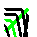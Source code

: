 prologues := 3;     % sortie EPS

beginfig(6);
pickup penrazor xscaled 1pt yscaled 2pt rotated -45 ;
draw (2,2)--(4,4)--(6,6)--(8,8)--(10,10) withcolor green;
draw (2,4)--(4,-2)--(6,-4)--(8,-6)--(10,8);
draw (2,6)--(4,6)--(6,-2)--(8,-4)--(10,-6) withcolor green;
draw (2,8)--(4,8)--(6,8)--(8,-2)--(10,-4);
draw (2,10)--(4,10)--(6,10)--(8,10)--(10,-2);
endfig;
end


% ___1 diagonale sur elle-même baguette magique
%beginfig(1);
%pickup pencircle xscaled 1 yscaled 2 rotated -45 ;
%draw (3,3)--(6,6)--(9,9)--(12,12)--(15,15)--cycle;
%endfig;
%end

% ___2 diagonale OK
%beginfig(2);
%pickup pencircle xscaled 1 yscaled 2 rotated -45 ;
%draw (3,3)--(6,6)--(9,9)--(12,12)--(15,15);
%endfig;
%end

% ___3 diagonale OK plus fine
%beginfig(3);
%pickup pencircle xscaled 1 yscaled 2 rotated -45 ;
%draw (20,20)--(40,40)--(60,60)--(80,80)--(100,100);
%endfig;
%end

% ___4 motif croisé en diagonale
%beginfig(4);
%pickup penrazor xscaled 1pt yscaled 3pt rotated -45 ;
%draw (20,20)--(40,40)--(60,60)--(80,80)--(100,100)..cycle;
%draw (20,40)--(40,-20)--(60,-40)--(80,-60)--(100,-80)..cycle;
%draw (20,60)--(40,60)--(60,-20)--(80,-40)--(100,-60)..cycle;
%draw (20,80)--(40,80)--(60,80)--(80,-20)--(100,-40)..cycle;
%draw (20,100)--(40,100)--(60,100)--(80,100)--(100,-20)..cycle;
%endfig;
%end


% ___5 motif identique avec courbe, spirale
%beginfig(5);
%pickup penrazor xscaled 1pt yscaled 5pt rotated -45 ;
%draw (20,20)..(40,40)..(60,60)..(80,80)..(100,100)..cycle;
%draw (20,40)..(40,-20)..(60,-40)..(80,-60)..(100,-80)..cycle;
%draw (20,60)..(40,60)..(60,-20)..(80,-40)..(100,-60)..cycle;
%draw (20,80)..(40,80)..(60,80)..(80,-20)..(100,-40)..cycle;
%draw (20,100)..(40,100)..(60,100)..(80,100)..(100,-20)..cycle;
%endfig;
%end
